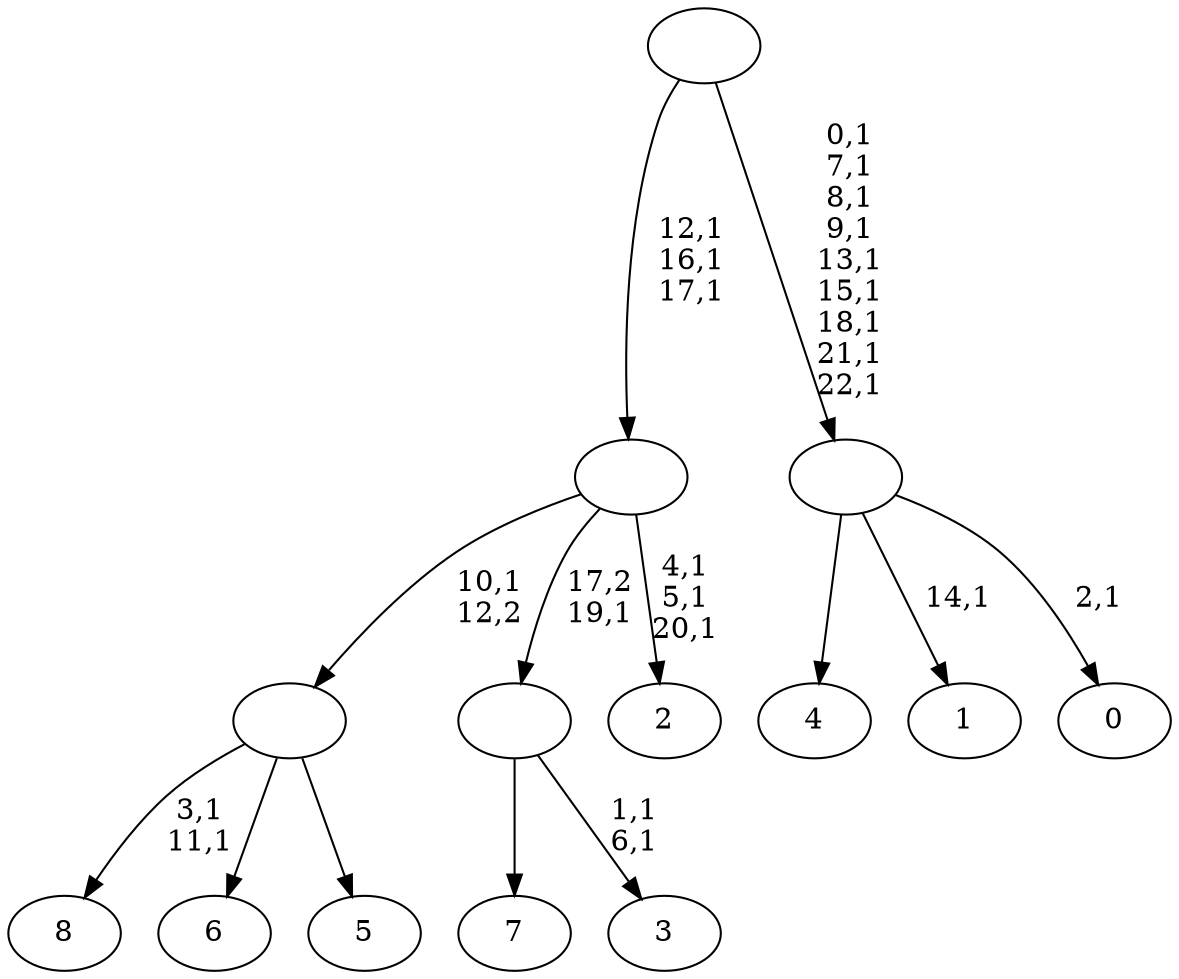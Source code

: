digraph T {
	32 [label="8"]
	29 [label="7"]
	28 [label="6"]
	27 [label="5"]
	26 [label=""]
	25 [label="4"]
	24 [label="3"]
	21 [label=""]
	20 [label="2"]
	16 [label=""]
	13 [label="1"]
	11 [label="0"]
	9 [label=""]
	0 [label=""]
	26 -> 32 [label="3,1\n11,1"]
	26 -> 28 [label=""]
	26 -> 27 [label=""]
	21 -> 24 [label="1,1\n6,1"]
	21 -> 29 [label=""]
	16 -> 20 [label="4,1\n5,1\n20,1"]
	16 -> 26 [label="10,1\n12,2"]
	16 -> 21 [label="17,2\n19,1"]
	9 -> 11 [label="2,1"]
	9 -> 13 [label="14,1"]
	9 -> 25 [label=""]
	0 -> 9 [label="0,1\n7,1\n8,1\n9,1\n13,1\n15,1\n18,1\n21,1\n22,1"]
	0 -> 16 [label="12,1\n16,1\n17,1"]
}
